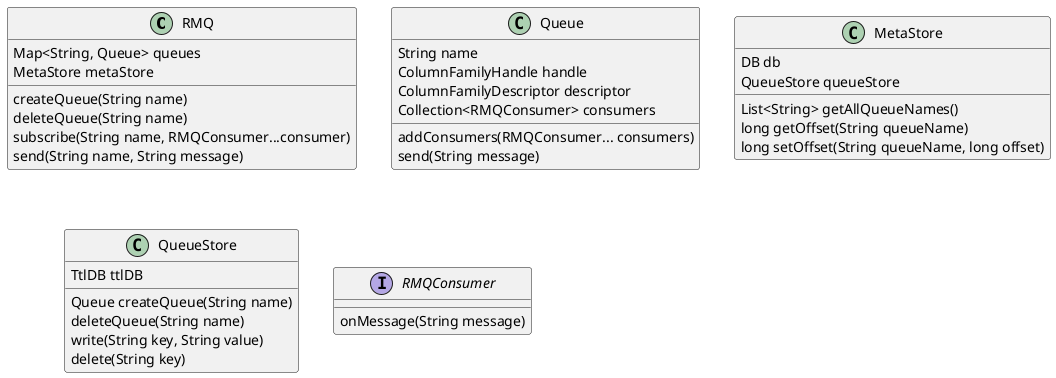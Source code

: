 @startuml

class RMQ {
  Map<String, Queue> queues
  MetaStore metaStore
  createQueue(String name)
  deleteQueue(String name)
  subscribe(String name, RMQConsumer...consumer)
  send(String name, String message)
}

class Queue {
  String name
  ColumnFamilyHandle handle
  ColumnFamilyDescriptor descriptor
  Collection<RMQConsumer> consumers
  addConsumers(RMQConsumer... consumers)
  send(String message)
}

class MetaStore {
  DB db
  QueueStore queueStore
  List<String> getAllQueueNames()
  long getOffset(String queueName)
  long setOffset(String queueName, long offset)
}

class QueueStore {
  TtlDB ttlDB
  Queue createQueue(String name)
  deleteQueue(String name)
  write(String key, String value)
  delete(String key)
}

interface RMQConsumer {
  onMessage(String message)
}


@enduml